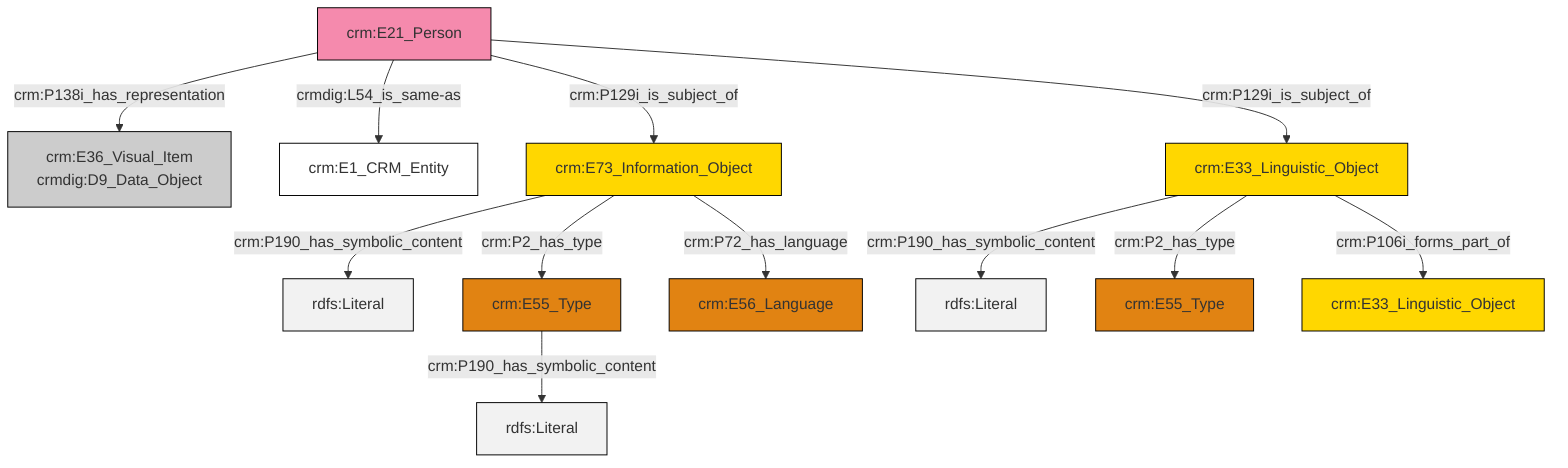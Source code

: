 graph TD
classDef Literal fill:#f2f2f2,stroke:#000000;
classDef CRM_Entity fill:#FFFFFF,stroke:#000000;
classDef Temporal_Entity fill:#00C9E6, stroke:#000000;
classDef Type fill:#E18312, stroke:#000000;
classDef Time-Span fill:#2C9C91, stroke:#000000;
classDef Appellation fill:#FFEB7F, stroke:#000000;
classDef Place fill:#008836, stroke:#000000;
classDef Persistent_Item fill:#B266B2, stroke:#000000;
classDef Conceptual_Object fill:#FFD700, stroke:#000000;
classDef Physical_Thing fill:#D2B48C, stroke:#000000;
classDef Actor fill:#f58aad, stroke:#000000;
classDef PC_Classes fill:#4ce600, stroke:#000000;
classDef Multi fill:#cccccc,stroke:#000000;

0["crm:E21_Person"]:::Actor -->|crm:P138i_has_representation| 1["crm:E36_Visual_Item<br>crmdig:D9_Data_Object"]:::Multi
4["crm:E33_Linguistic_Object"]:::Conceptual_Object -->|crm:P190_has_symbolic_content| 5[rdfs:Literal]:::Literal
6["crm:E55_Type"]:::Type -->|crm:P190_has_symbolic_content| 8[rdfs:Literal]:::Literal
11["crm:E73_Information_Object"]:::Conceptual_Object -->|crm:P190_has_symbolic_content| 12[rdfs:Literal]:::Literal
11["crm:E73_Information_Object"]:::Conceptual_Object -->|crm:P2_has_type| 6["crm:E55_Type"]:::Type
4["crm:E33_Linguistic_Object"]:::Conceptual_Object -->|crm:P2_has_type| 2["crm:E55_Type"]:::Type
4["crm:E33_Linguistic_Object"]:::Conceptual_Object -->|crm:P106i_forms_part_of| 14["crm:E33_Linguistic_Object"]:::Conceptual_Object
11["crm:E73_Information_Object"]:::Conceptual_Object -->|crm:P72_has_language| 9["crm:E56_Language"]:::Type
0["crm:E21_Person"]:::Actor -->|crmdig:L54_is_same-as| 19["crm:E1_CRM_Entity"]:::CRM_Entity
0["crm:E21_Person"]:::Actor -->|crm:P129i_is_subject_of| 11["crm:E73_Information_Object"]:::Conceptual_Object
0["crm:E21_Person"]:::Actor -->|crm:P129i_is_subject_of| 4["crm:E33_Linguistic_Object"]:::Conceptual_Object